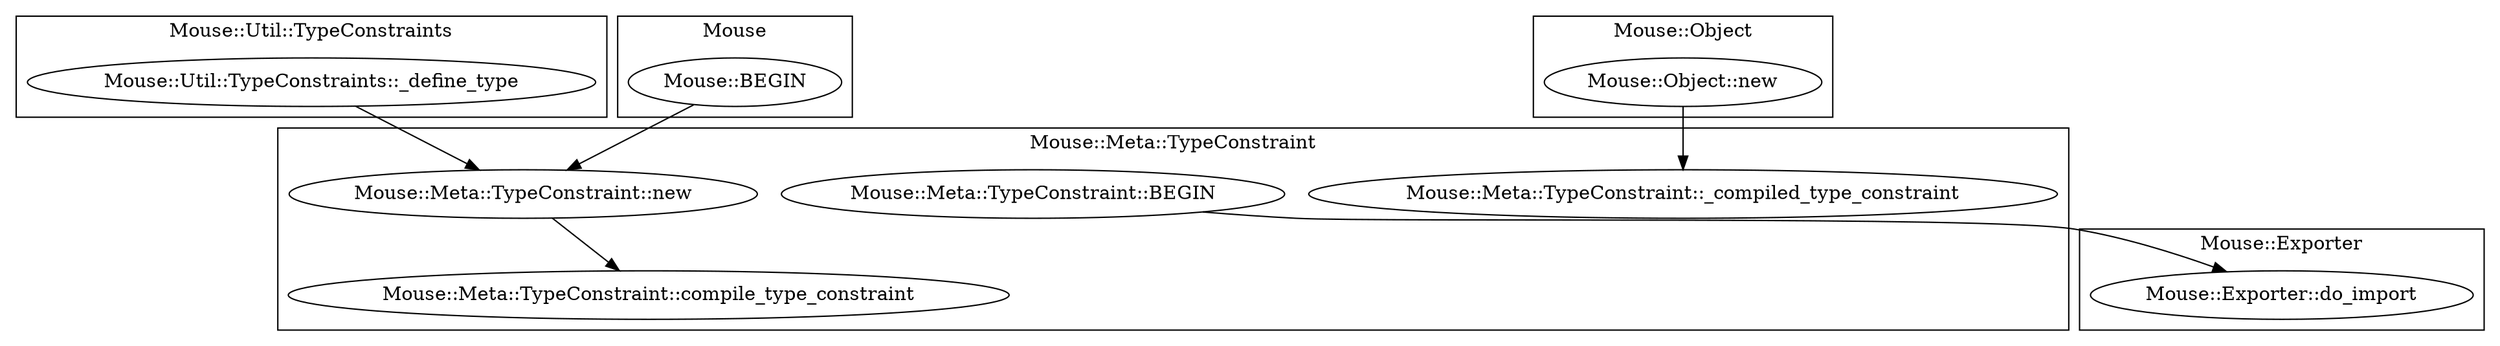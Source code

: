 digraph {
graph [overlap=false]
subgraph cluster_Mouse_Util_TypeConstraints {
	label="Mouse::Util::TypeConstraints";
	"Mouse::Util::TypeConstraints::_define_type";
}
subgraph cluster_Mouse_Exporter {
	label="Mouse::Exporter";
	"Mouse::Exporter::do_import";
}
subgraph cluster_Mouse_Meta_TypeConstraint {
	label="Mouse::Meta::TypeConstraint";
	"Mouse::Meta::TypeConstraint::_compiled_type_constraint";
	"Mouse::Meta::TypeConstraint::compile_type_constraint";
	"Mouse::Meta::TypeConstraint::new";
	"Mouse::Meta::TypeConstraint::BEGIN";
}
subgraph cluster_Mouse {
	label="Mouse";
	"Mouse::BEGIN";
}
subgraph cluster_Mouse_Object {
	label="Mouse::Object";
	"Mouse::Object::new";
}
"Mouse::Meta::TypeConstraint::new" -> "Mouse::Meta::TypeConstraint::compile_type_constraint";
"Mouse::Meta::TypeConstraint::BEGIN" -> "Mouse::Exporter::do_import";
"Mouse::BEGIN" -> "Mouse::Meta::TypeConstraint::new";
"Mouse::Util::TypeConstraints::_define_type" -> "Mouse::Meta::TypeConstraint::new";
"Mouse::Object::new" -> "Mouse::Meta::TypeConstraint::_compiled_type_constraint";
}
